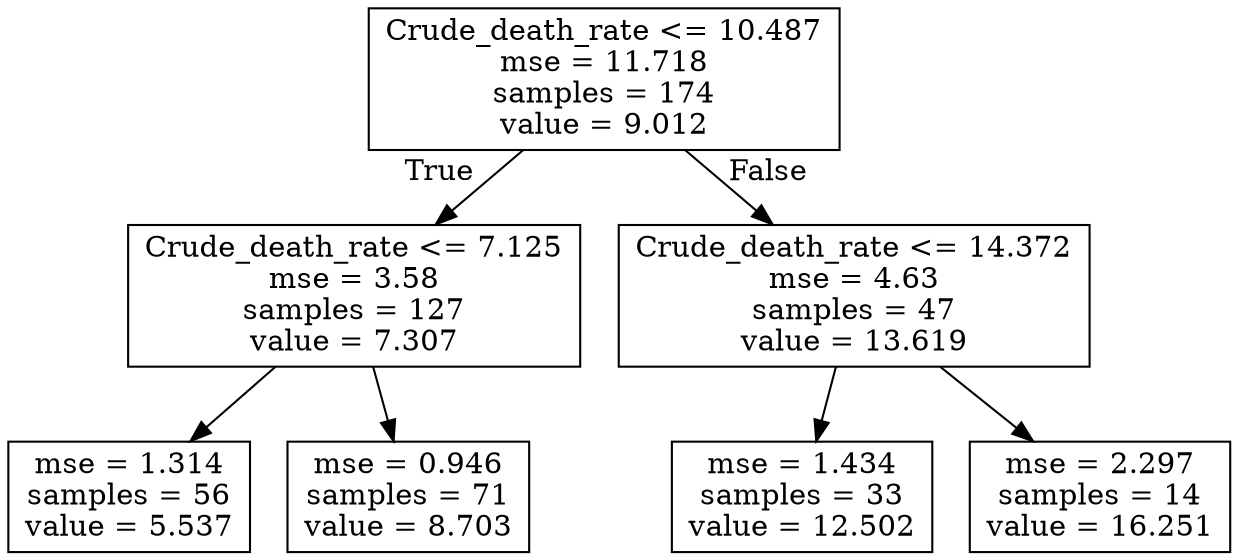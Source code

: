 digraph Tree {
node [shape=box] ;
0 [label="Crude_death_rate <= 10.487\nmse = 11.718\nsamples = 174\nvalue = 9.012"] ;
1 [label="Crude_death_rate <= 7.125\nmse = 3.58\nsamples = 127\nvalue = 7.307"] ;
0 -> 1 [labeldistance=2.5, labelangle=45, headlabel="True"] ;
2 [label="mse = 1.314\nsamples = 56\nvalue = 5.537"] ;
1 -> 2 ;
3 [label="mse = 0.946\nsamples = 71\nvalue = 8.703"] ;
1 -> 3 ;
4 [label="Crude_death_rate <= 14.372\nmse = 4.63\nsamples = 47\nvalue = 13.619"] ;
0 -> 4 [labeldistance=2.5, labelangle=-45, headlabel="False"] ;
5 [label="mse = 1.434\nsamples = 33\nvalue = 12.502"] ;
4 -> 5 ;
6 [label="mse = 2.297\nsamples = 14\nvalue = 16.251"] ;
4 -> 6 ;
}